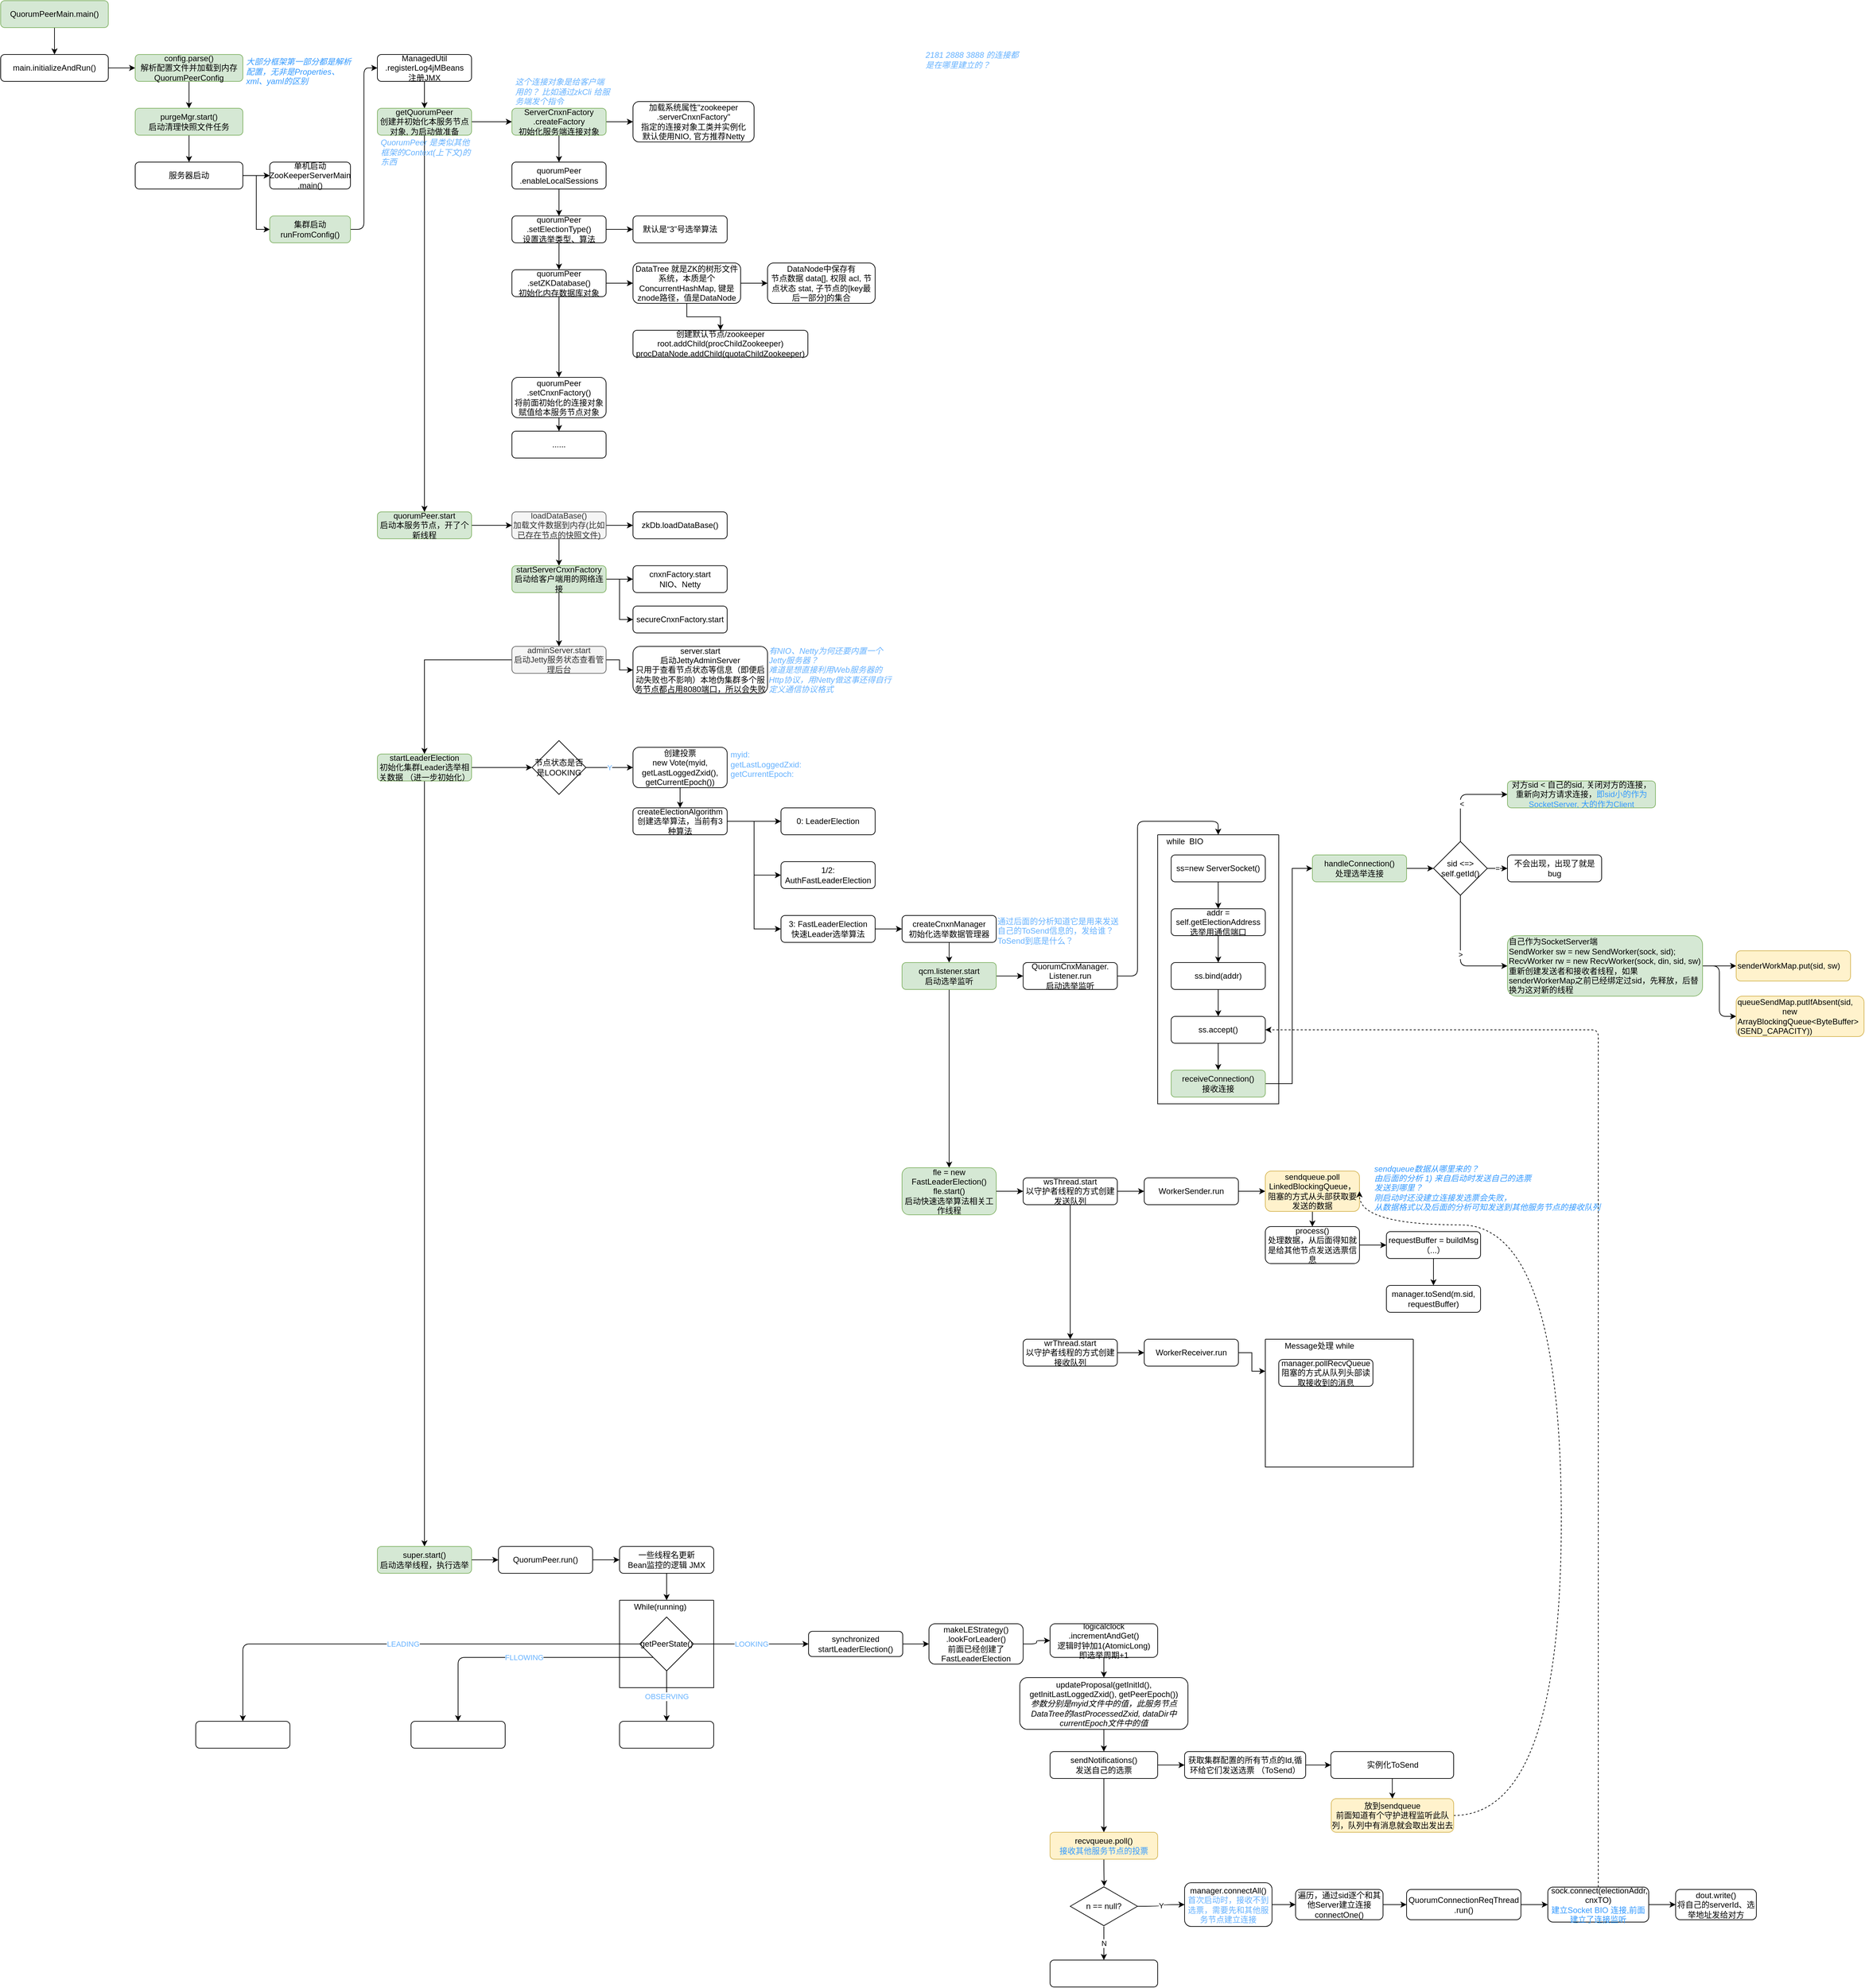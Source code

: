 <mxfile version="16.1.2" type="device"><diagram id="C5RBs43oDa-KdzZeNtuy" name="Page-1"><mxGraphModel dx="1596" dy="919" grid="1" gridSize="10" guides="1" tooltips="1" connect="1" arrows="1" fold="1" page="1" pageScale="1" pageWidth="827" pageHeight="1169" math="0" shadow="0"><root><mxCell id="WIyWlLk6GJQsqaUBKTNV-0"/><mxCell id="WIyWlLk6GJQsqaUBKTNV-1" parent="WIyWlLk6GJQsqaUBKTNV-0"/><mxCell id="BSU3bAykPnW8E_aXt9Vp-1" value="" style="edgeStyle=orthogonalEdgeStyle;rounded=0;orthogonalLoop=1;jettySize=auto;html=1;" parent="WIyWlLk6GJQsqaUBKTNV-1" source="WIyWlLk6GJQsqaUBKTNV-3" target="BSU3bAykPnW8E_aXt9Vp-0" edge="1"><mxGeometry relative="1" as="geometry"/></mxCell><mxCell id="WIyWlLk6GJQsqaUBKTNV-3" value="QuorumPeerMain.main()" style="rounded=1;whiteSpace=wrap;html=1;fontSize=12;glass=0;strokeWidth=1;shadow=0;labelBackgroundColor=none;fillColor=#d5e8d4;strokeColor=#82b366;" parent="WIyWlLk6GJQsqaUBKTNV-1" vertex="1"><mxGeometry x="40" y="40" width="160" height="40" as="geometry"/></mxCell><mxCell id="BSU3bAykPnW8E_aXt9Vp-3" value="" style="edgeStyle=orthogonalEdgeStyle;rounded=0;orthogonalLoop=1;jettySize=auto;html=1;" parent="WIyWlLk6GJQsqaUBKTNV-1" source="BSU3bAykPnW8E_aXt9Vp-0" target="BSU3bAykPnW8E_aXt9Vp-2" edge="1"><mxGeometry relative="1" as="geometry"/></mxCell><mxCell id="BSU3bAykPnW8E_aXt9Vp-0" value="main.initializeAndRun()" style="rounded=1;whiteSpace=wrap;html=1;fontSize=12;glass=0;strokeWidth=1;shadow=0;" parent="WIyWlLk6GJQsqaUBKTNV-1" vertex="1"><mxGeometry x="40" y="120" width="160" height="40" as="geometry"/></mxCell><mxCell id="BSU3bAykPnW8E_aXt9Vp-10" value="" style="edgeStyle=orthogonalEdgeStyle;rounded=0;orthogonalLoop=1;jettySize=auto;html=1;" parent="WIyWlLk6GJQsqaUBKTNV-1" source="BSU3bAykPnW8E_aXt9Vp-2" target="BSU3bAykPnW8E_aXt9Vp-9" edge="1"><mxGeometry relative="1" as="geometry"/></mxCell><mxCell id="BSU3bAykPnW8E_aXt9Vp-2" value="config.parse()&lt;br&gt;解析配置文件并加载到内存&lt;br&gt;QuorumPeerConfig" style="rounded=1;whiteSpace=wrap;html=1;fontSize=12;glass=0;strokeWidth=1;shadow=0;fillColor=#d5e8d4;strokeColor=#82b366;" parent="WIyWlLk6GJQsqaUBKTNV-1" vertex="1"><mxGeometry x="240" y="120" width="160" height="40" as="geometry"/></mxCell><mxCell id="BSU3bAykPnW8E_aXt9Vp-5" value="&lt;i&gt;&lt;br&gt;大部分框架第一部分都是解析配置，无非是Properties、xml、yaml的区别&lt;/i&gt;" style="text;html=1;strokeColor=none;fillColor=none;spacing=5;spacingTop=-20;whiteSpace=wrap;overflow=hidden;rounded=0;fontColor=#3399FF;" parent="WIyWlLk6GJQsqaUBKTNV-1" vertex="1"><mxGeometry x="400" y="120" width="171" height="50" as="geometry"/></mxCell><mxCell id="BSU3bAykPnW8E_aXt9Vp-12" value="" style="edgeStyle=orthogonalEdgeStyle;rounded=0;orthogonalLoop=1;jettySize=auto;html=1;" parent="WIyWlLk6GJQsqaUBKTNV-1" source="BSU3bAykPnW8E_aXt9Vp-9" target="BSU3bAykPnW8E_aXt9Vp-11" edge="1"><mxGeometry relative="1" as="geometry"/></mxCell><mxCell id="BSU3bAykPnW8E_aXt9Vp-9" value="purgeMgr.start()&lt;br&gt;启动清理快照文件任务" style="rounded=1;whiteSpace=wrap;html=1;fontSize=12;glass=0;strokeWidth=1;shadow=0;fillColor=#d5e8d4;strokeColor=#82b366;" parent="WIyWlLk6GJQsqaUBKTNV-1" vertex="1"><mxGeometry x="240" y="200" width="160" height="40" as="geometry"/></mxCell><mxCell id="BSU3bAykPnW8E_aXt9Vp-16" style="edgeStyle=orthogonalEdgeStyle;rounded=0;orthogonalLoop=1;jettySize=auto;html=1;exitX=1;exitY=0.5;exitDx=0;exitDy=0;entryX=0;entryY=0.5;entryDx=0;entryDy=0;" parent="WIyWlLk6GJQsqaUBKTNV-1" source="BSU3bAykPnW8E_aXt9Vp-11" target="BSU3bAykPnW8E_aXt9Vp-15" edge="1"><mxGeometry relative="1" as="geometry"/></mxCell><mxCell id="BSU3bAykPnW8E_aXt9Vp-17" style="edgeStyle=orthogonalEdgeStyle;rounded=0;orthogonalLoop=1;jettySize=auto;html=1;exitX=1;exitY=0.5;exitDx=0;exitDy=0;entryX=0;entryY=0.5;entryDx=0;entryDy=0;" parent="WIyWlLk6GJQsqaUBKTNV-1" source="BSU3bAykPnW8E_aXt9Vp-11" target="BSU3bAykPnW8E_aXt9Vp-13" edge="1"><mxGeometry relative="1" as="geometry"/></mxCell><mxCell id="BSU3bAykPnW8E_aXt9Vp-11" value="服务器启动" style="rounded=1;whiteSpace=wrap;html=1;fontSize=12;glass=0;strokeWidth=1;shadow=0;" parent="WIyWlLk6GJQsqaUBKTNV-1" vertex="1"><mxGeometry x="240" y="280" width="160" height="40" as="geometry"/></mxCell><mxCell id="HYgQoTaPNkq8qurIbNHJ-48" style="edgeStyle=orthogonalEdgeStyle;curved=0;rounded=1;sketch=0;orthogonalLoop=1;jettySize=auto;html=1;exitX=1;exitY=0.5;exitDx=0;exitDy=0;entryX=0;entryY=0.5;entryDx=0;entryDy=0;fontColor=#3399FF;" edge="1" parent="WIyWlLk6GJQsqaUBKTNV-1" source="BSU3bAykPnW8E_aXt9Vp-13" target="BSU3bAykPnW8E_aXt9Vp-18"><mxGeometry relative="1" as="geometry"/></mxCell><mxCell id="BSU3bAykPnW8E_aXt9Vp-13" value="集群启动&lt;br&gt;runFromConfig()" style="rounded=1;whiteSpace=wrap;html=1;fontSize=12;glass=0;strokeWidth=1;shadow=0;labelBackgroundColor=none;labelBorderColor=none;fillColor=#d5e8d4;strokeColor=#82b366;" parent="WIyWlLk6GJQsqaUBKTNV-1" vertex="1"><mxGeometry x="440" y="360" width="120" height="40" as="geometry"/></mxCell><mxCell id="BSU3bAykPnW8E_aXt9Vp-15" value="单机启动&lt;br&gt;ZooKeeperServerMain&lt;br&gt;.main()" style="rounded=1;whiteSpace=wrap;html=1;fontSize=12;glass=0;strokeWidth=1;shadow=0;" parent="WIyWlLk6GJQsqaUBKTNV-1" vertex="1"><mxGeometry x="440" y="280" width="120" height="40" as="geometry"/></mxCell><mxCell id="BSU3bAykPnW8E_aXt9Vp-28" value="" style="edgeStyle=orthogonalEdgeStyle;rounded=0;orthogonalLoop=1;jettySize=auto;html=1;" parent="WIyWlLk6GJQsqaUBKTNV-1" source="BSU3bAykPnW8E_aXt9Vp-18" target="BSU3bAykPnW8E_aXt9Vp-27" edge="1"><mxGeometry relative="1" as="geometry"/></mxCell><mxCell id="BSU3bAykPnW8E_aXt9Vp-18" value="&lt;div&gt;ManagedUtil&lt;/div&gt;&lt;div&gt;.registerLog4jMBeans&lt;br&gt;注册JMX&lt;/div&gt;" style="rounded=1;whiteSpace=wrap;html=1;fontSize=12;glass=0;strokeWidth=1;shadow=0;" parent="WIyWlLk6GJQsqaUBKTNV-1" vertex="1"><mxGeometry x="600" y="120" width="140" height="40" as="geometry"/></mxCell><mxCell id="BSU3bAykPnW8E_aXt9Vp-23" value="" style="edgeStyle=orthogonalEdgeStyle;rounded=0;orthogonalLoop=1;jettySize=auto;html=1;" parent="WIyWlLk6GJQsqaUBKTNV-1" source="BSU3bAykPnW8E_aXt9Vp-20" target="BSU3bAykPnW8E_aXt9Vp-22" edge="1"><mxGeometry relative="1" as="geometry"/></mxCell><mxCell id="BSU3bAykPnW8E_aXt9Vp-37" value="" style="edgeStyle=orthogonalEdgeStyle;rounded=0;orthogonalLoop=1;jettySize=auto;html=1;" parent="WIyWlLk6GJQsqaUBKTNV-1" source="BSU3bAykPnW8E_aXt9Vp-20" target="BSU3bAykPnW8E_aXt9Vp-36" edge="1"><mxGeometry relative="1" as="geometry"/></mxCell><mxCell id="BSU3bAykPnW8E_aXt9Vp-20" value="ServerCnxnFactory&lt;br&gt;.createFactory&lt;br&gt;初始化服务端连接对象&lt;br&gt;" style="rounded=1;whiteSpace=wrap;html=1;fontSize=12;glass=0;strokeWidth=1;shadow=0;fillColor=#d5e8d4;strokeColor=#82b366;" parent="WIyWlLk6GJQsqaUBKTNV-1" vertex="1"><mxGeometry x="800" y="200" width="140" height="40" as="geometry"/></mxCell><mxCell id="BSU3bAykPnW8E_aXt9Vp-22" value="加载系统属性&quot;zookeeper&lt;br&gt;.serverCnxnFactory&quot;&lt;br&gt;指定的连接对象工类并实例化&lt;br&gt;默认使用NIO, 官方推荐Netty" style="rounded=1;whiteSpace=wrap;html=1;fontSize=12;glass=0;strokeWidth=1;shadow=0;" parent="WIyWlLk6GJQsqaUBKTNV-1" vertex="1"><mxGeometry x="980" y="190" width="180" height="60" as="geometry"/></mxCell><mxCell id="BSU3bAykPnW8E_aXt9Vp-30" value="" style="edgeStyle=orthogonalEdgeStyle;rounded=0;orthogonalLoop=1;jettySize=auto;html=1;" parent="WIyWlLk6GJQsqaUBKTNV-1" source="BSU3bAykPnW8E_aXt9Vp-27" target="BSU3bAykPnW8E_aXt9Vp-29" edge="1"><mxGeometry relative="1" as="geometry"/></mxCell><mxCell id="BSU3bAykPnW8E_aXt9Vp-31" style="edgeStyle=orthogonalEdgeStyle;rounded=0;orthogonalLoop=1;jettySize=auto;html=1;exitX=1;exitY=0.5;exitDx=0;exitDy=0;entryX=0;entryY=0.5;entryDx=0;entryDy=0;" parent="WIyWlLk6GJQsqaUBKTNV-1" source="BSU3bAykPnW8E_aXt9Vp-27" target="BSU3bAykPnW8E_aXt9Vp-20" edge="1"><mxGeometry relative="1" as="geometry"/></mxCell><mxCell id="BSU3bAykPnW8E_aXt9Vp-27" value="&lt;div&gt;getQuorumPeer&lt;br&gt;创建并初始化本服务节点对象, 为启动做准备&lt;/div&gt;" style="rounded=1;whiteSpace=wrap;html=1;fontSize=12;glass=0;strokeWidth=1;shadow=0;fillColor=#d5e8d4;strokeColor=#82b366;" parent="WIyWlLk6GJQsqaUBKTNV-1" vertex="1"><mxGeometry x="600" y="200" width="140" height="40" as="geometry"/></mxCell><mxCell id="BSU3bAykPnW8E_aXt9Vp-56" value="" style="edgeStyle=orthogonalEdgeStyle;rounded=0;orthogonalLoop=1;jettySize=auto;html=1;" parent="WIyWlLk6GJQsqaUBKTNV-1" source="BSU3bAykPnW8E_aXt9Vp-29" target="BSU3bAykPnW8E_aXt9Vp-55" edge="1"><mxGeometry relative="1" as="geometry"/></mxCell><mxCell id="BSU3bAykPnW8E_aXt9Vp-29" value="&lt;div&gt;quorumPeer.start&lt;br&gt;启动本服务节点，开了个新线程&lt;/div&gt;" style="rounded=1;whiteSpace=wrap;html=1;fontSize=12;glass=0;strokeWidth=1;shadow=0;fillColor=#d5e8d4;strokeColor=#82b366;" parent="WIyWlLk6GJQsqaUBKTNV-1" vertex="1"><mxGeometry x="600" y="800" width="140" height="40" as="geometry"/></mxCell><mxCell id="BSU3bAykPnW8E_aXt9Vp-39" value="" style="edgeStyle=orthogonalEdgeStyle;rounded=0;orthogonalLoop=1;jettySize=auto;html=1;" parent="WIyWlLk6GJQsqaUBKTNV-1" source="BSU3bAykPnW8E_aXt9Vp-36" target="BSU3bAykPnW8E_aXt9Vp-38" edge="1"><mxGeometry relative="1" as="geometry"/></mxCell><mxCell id="BSU3bAykPnW8E_aXt9Vp-36" value="quorumPeer&lt;br&gt;.enableLocalSessions" style="rounded=1;whiteSpace=wrap;html=1;fontSize=12;glass=0;strokeWidth=1;shadow=0;" parent="WIyWlLk6GJQsqaUBKTNV-1" vertex="1"><mxGeometry x="800" y="280" width="140" height="40" as="geometry"/></mxCell><mxCell id="BSU3bAykPnW8E_aXt9Vp-41" value="" style="edgeStyle=orthogonalEdgeStyle;rounded=0;orthogonalLoop=1;jettySize=auto;html=1;" parent="WIyWlLk6GJQsqaUBKTNV-1" source="BSU3bAykPnW8E_aXt9Vp-38" target="BSU3bAykPnW8E_aXt9Vp-40" edge="1"><mxGeometry relative="1" as="geometry"/></mxCell><mxCell id="BSU3bAykPnW8E_aXt9Vp-48" value="" style="edgeStyle=orthogonalEdgeStyle;rounded=0;orthogonalLoop=1;jettySize=auto;html=1;" parent="WIyWlLk6GJQsqaUBKTNV-1" source="BSU3bAykPnW8E_aXt9Vp-38" target="BSU3bAykPnW8E_aXt9Vp-47" edge="1"><mxGeometry relative="1" as="geometry"/></mxCell><mxCell id="BSU3bAykPnW8E_aXt9Vp-38" value="quorumPeer&lt;br&gt;.setElectionType()&lt;br&gt;设置选举类型、算法" style="rounded=1;whiteSpace=wrap;html=1;fontSize=12;glass=0;strokeWidth=1;shadow=0;" parent="WIyWlLk6GJQsqaUBKTNV-1" vertex="1"><mxGeometry x="800" y="360" width="140" height="40" as="geometry"/></mxCell><mxCell id="BSU3bAykPnW8E_aXt9Vp-43" value="" style="edgeStyle=orthogonalEdgeStyle;rounded=0;orthogonalLoop=1;jettySize=auto;html=1;" parent="WIyWlLk6GJQsqaUBKTNV-1" source="BSU3bAykPnW8E_aXt9Vp-40" target="BSU3bAykPnW8E_aXt9Vp-42" edge="1"><mxGeometry relative="1" as="geometry"/></mxCell><mxCell id="BSU3bAykPnW8E_aXt9Vp-50" value="" style="edgeStyle=orthogonalEdgeStyle;rounded=0;orthogonalLoop=1;jettySize=auto;html=1;" parent="WIyWlLk6GJQsqaUBKTNV-1" source="BSU3bAykPnW8E_aXt9Vp-40" target="BSU3bAykPnW8E_aXt9Vp-49" edge="1"><mxGeometry relative="1" as="geometry"/></mxCell><mxCell id="BSU3bAykPnW8E_aXt9Vp-40" value="quorumPeer&lt;br&gt;.setZKDatabase()&lt;br&gt;初始化内存数据库对象" style="rounded=1;whiteSpace=wrap;html=1;fontSize=12;glass=0;strokeWidth=1;shadow=0;" parent="WIyWlLk6GJQsqaUBKTNV-1" vertex="1"><mxGeometry x="800" y="440" width="140" height="40" as="geometry"/></mxCell><mxCell id="BSU3bAykPnW8E_aXt9Vp-45" value="" style="edgeStyle=orthogonalEdgeStyle;rounded=0;orthogonalLoop=1;jettySize=auto;html=1;" parent="WIyWlLk6GJQsqaUBKTNV-1" source="BSU3bAykPnW8E_aXt9Vp-42" target="BSU3bAykPnW8E_aXt9Vp-44" edge="1"><mxGeometry relative="1" as="geometry"/></mxCell><mxCell id="BSU3bAykPnW8E_aXt9Vp-42" value="quorumPeer&lt;br&gt;.setCnxnFactory()&lt;br&gt;将前面初始化的连接对象赋值给本服务节点对象" style="rounded=1;whiteSpace=wrap;html=1;fontSize=12;glass=0;strokeWidth=1;shadow=0;" parent="WIyWlLk6GJQsqaUBKTNV-1" vertex="1"><mxGeometry x="800" y="600" width="140" height="60" as="geometry"/></mxCell><mxCell id="BSU3bAykPnW8E_aXt9Vp-44" value="......" style="rounded=1;whiteSpace=wrap;html=1;fontSize=12;glass=0;strokeWidth=1;shadow=0;" parent="WIyWlLk6GJQsqaUBKTNV-1" vertex="1"><mxGeometry x="800" y="680" width="140" height="40" as="geometry"/></mxCell><mxCell id="BSU3bAykPnW8E_aXt9Vp-46" value="&lt;font color=&quot;#66b2ff&quot;&gt;&lt;br&gt;QuorumPeer 是类似其他框架的Context(上下文)的东西&lt;/font&gt;" style="text;html=1;strokeColor=none;fillColor=none;spacing=5;spacingTop=-20;whiteSpace=wrap;overflow=hidden;rounded=0;fontStyle=2;" parent="WIyWlLk6GJQsqaUBKTNV-1" vertex="1"><mxGeometry x="600" y="240" width="150" height="50" as="geometry"/></mxCell><mxCell id="BSU3bAykPnW8E_aXt9Vp-47" value="默认是“3”号选举算法" style="rounded=1;whiteSpace=wrap;html=1;fontSize=12;glass=0;strokeWidth=1;shadow=0;" parent="WIyWlLk6GJQsqaUBKTNV-1" vertex="1"><mxGeometry x="980" y="360" width="140" height="40" as="geometry"/></mxCell><mxCell id="BSU3bAykPnW8E_aXt9Vp-52" value="" style="edgeStyle=orthogonalEdgeStyle;rounded=0;orthogonalLoop=1;jettySize=auto;html=1;" parent="WIyWlLk6GJQsqaUBKTNV-1" source="BSU3bAykPnW8E_aXt9Vp-49" target="BSU3bAykPnW8E_aXt9Vp-51" edge="1"><mxGeometry relative="1" as="geometry"/></mxCell><mxCell id="BSU3bAykPnW8E_aXt9Vp-54" value="" style="edgeStyle=orthogonalEdgeStyle;rounded=0;orthogonalLoop=1;jettySize=auto;html=1;" parent="WIyWlLk6GJQsqaUBKTNV-1" source="BSU3bAykPnW8E_aXt9Vp-49" target="BSU3bAykPnW8E_aXt9Vp-53" edge="1"><mxGeometry relative="1" as="geometry"/></mxCell><mxCell id="BSU3bAykPnW8E_aXt9Vp-49" value="DataTree 就是ZK的树形文件系统，本质是个ConcurrentHashMap, 键是znode路径，值是DataNode" style="rounded=1;whiteSpace=wrap;html=1;fontSize=12;glass=0;strokeWidth=1;shadow=0;" parent="WIyWlLk6GJQsqaUBKTNV-1" vertex="1"><mxGeometry x="980" y="430" width="160" height="60" as="geometry"/></mxCell><mxCell id="BSU3bAykPnW8E_aXt9Vp-51" value="DataNode中保存有&lt;br&gt;节点数据 data[], 权限 acl, 节点状态 stat, 子节点的[key最后一部分]的集合" style="rounded=1;whiteSpace=wrap;html=1;fontSize=12;glass=0;strokeWidth=1;shadow=0;" parent="WIyWlLk6GJQsqaUBKTNV-1" vertex="1"><mxGeometry x="1180" y="430" width="160" height="60" as="geometry"/></mxCell><mxCell id="BSU3bAykPnW8E_aXt9Vp-53" value="创建默认节点/zookeeper&lt;br&gt;root.addChild(procChildZookeeper)&lt;br&gt;procDataNode.addChild(quotaChildZookeeper)" style="rounded=1;whiteSpace=wrap;html=1;fontSize=12;glass=0;strokeWidth=1;shadow=0;" parent="WIyWlLk6GJQsqaUBKTNV-1" vertex="1"><mxGeometry x="980" y="530" width="260" height="40" as="geometry"/></mxCell><mxCell id="YIWyQ19DhlUWftdmf9vn-1" value="" style="edgeStyle=orthogonalEdgeStyle;rounded=0;orthogonalLoop=1;jettySize=auto;html=1;" parent="WIyWlLk6GJQsqaUBKTNV-1" source="BSU3bAykPnW8E_aXt9Vp-55" target="YIWyQ19DhlUWftdmf9vn-0" edge="1"><mxGeometry relative="1" as="geometry"/></mxCell><mxCell id="YIWyQ19DhlUWftdmf9vn-3" value="" style="edgeStyle=orthogonalEdgeStyle;rounded=0;orthogonalLoop=1;jettySize=auto;html=1;" parent="WIyWlLk6GJQsqaUBKTNV-1" source="BSU3bAykPnW8E_aXt9Vp-55" target="YIWyQ19DhlUWftdmf9vn-2" edge="1"><mxGeometry relative="1" as="geometry"/></mxCell><mxCell id="BSU3bAykPnW8E_aXt9Vp-55" value="loadDataBase()&lt;br&gt;加载文件数据到内存(比如已存在节点的快照文件)" style="rounded=1;whiteSpace=wrap;html=1;fontSize=12;glass=0;strokeWidth=1;shadow=0;fillColor=#f5f5f5;fontColor=#333333;strokeColor=#666666;" parent="WIyWlLk6GJQsqaUBKTNV-1" vertex="1"><mxGeometry x="800" y="800" width="140" height="40" as="geometry"/></mxCell><mxCell id="YIWyQ19DhlUWftdmf9vn-0" value="zkDb.loadDataBase()" style="rounded=1;whiteSpace=wrap;html=1;fontSize=12;glass=0;strokeWidth=1;shadow=0;" parent="WIyWlLk6GJQsqaUBKTNV-1" vertex="1"><mxGeometry x="980" y="800" width="140" height="40" as="geometry"/></mxCell><mxCell id="YIWyQ19DhlUWftdmf9vn-5" value="" style="edgeStyle=orthogonalEdgeStyle;rounded=0;orthogonalLoop=1;jettySize=auto;html=1;" parent="WIyWlLk6GJQsqaUBKTNV-1" source="YIWyQ19DhlUWftdmf9vn-2" target="YIWyQ19DhlUWftdmf9vn-4" edge="1"><mxGeometry relative="1" as="geometry"/></mxCell><mxCell id="YIWyQ19DhlUWftdmf9vn-8" style="edgeStyle=orthogonalEdgeStyle;rounded=0;orthogonalLoop=1;jettySize=auto;html=1;exitX=1;exitY=0.5;exitDx=0;exitDy=0;entryX=0;entryY=0.5;entryDx=0;entryDy=0;" parent="WIyWlLk6GJQsqaUBKTNV-1" source="YIWyQ19DhlUWftdmf9vn-2" target="YIWyQ19DhlUWftdmf9vn-6" edge="1"><mxGeometry relative="1" as="geometry"/></mxCell><mxCell id="YIWyQ19DhlUWftdmf9vn-10" value="" style="edgeStyle=orthogonalEdgeStyle;rounded=0;orthogonalLoop=1;jettySize=auto;html=1;" parent="WIyWlLk6GJQsqaUBKTNV-1" source="YIWyQ19DhlUWftdmf9vn-2" target="YIWyQ19DhlUWftdmf9vn-9" edge="1"><mxGeometry relative="1" as="geometry"/></mxCell><mxCell id="YIWyQ19DhlUWftdmf9vn-2" value="startServerCnxnFactory&lt;br&gt;启动给客户端用的网络连接" style="rounded=1;whiteSpace=wrap;html=1;fontSize=12;glass=0;strokeWidth=1;shadow=0;fillColor=#d5e8d4;strokeColor=#82b366;" parent="WIyWlLk6GJQsqaUBKTNV-1" vertex="1"><mxGeometry x="800" y="880" width="140" height="40" as="geometry"/></mxCell><mxCell id="YIWyQ19DhlUWftdmf9vn-4" value="cnxnFactory.start&lt;br&gt;NIO、Netty" style="rounded=1;whiteSpace=wrap;html=1;fontSize=12;glass=0;strokeWidth=1;shadow=0;" parent="WIyWlLk6GJQsqaUBKTNV-1" vertex="1"><mxGeometry x="980" y="880" width="140" height="40" as="geometry"/></mxCell><mxCell id="YIWyQ19DhlUWftdmf9vn-6" value="secureCnxnFactory.start" style="rounded=1;whiteSpace=wrap;html=1;fontSize=12;glass=0;strokeWidth=1;shadow=0;" parent="WIyWlLk6GJQsqaUBKTNV-1" vertex="1"><mxGeometry x="980" y="940" width="140" height="40" as="geometry"/></mxCell><mxCell id="YIWyQ19DhlUWftdmf9vn-12" value="" style="edgeStyle=orthogonalEdgeStyle;rounded=0;orthogonalLoop=1;jettySize=auto;html=1;" parent="WIyWlLk6GJQsqaUBKTNV-1" source="YIWyQ19DhlUWftdmf9vn-9" target="YIWyQ19DhlUWftdmf9vn-11" edge="1"><mxGeometry relative="1" as="geometry"/></mxCell><mxCell id="YIWyQ19DhlUWftdmf9vn-15" value="" style="edgeStyle=orthogonalEdgeStyle;rounded=0;orthogonalLoop=1;jettySize=auto;html=1;" parent="WIyWlLk6GJQsqaUBKTNV-1" source="YIWyQ19DhlUWftdmf9vn-9" target="YIWyQ19DhlUWftdmf9vn-14" edge="1"><mxGeometry relative="1" as="geometry"/></mxCell><mxCell id="YIWyQ19DhlUWftdmf9vn-9" value="adminServer.start&lt;br&gt;启动Jetty服务状态查看管理后台" style="rounded=1;whiteSpace=wrap;html=1;fontSize=12;glass=0;strokeWidth=1;shadow=0;fillColor=#f5f5f5;fontColor=#333333;strokeColor=#666666;" parent="WIyWlLk6GJQsqaUBKTNV-1" vertex="1"><mxGeometry x="800" y="1000" width="140" height="40" as="geometry"/></mxCell><mxCell id="YIWyQ19DhlUWftdmf9vn-11" value="server.start&lt;br&gt;启动JettyAdminServer&lt;br&gt;只用于查看节点状态等信息（即便启动失败也不影响）本地伪集群多个服务节点都占用8080端口，所以会失败" style="rounded=1;whiteSpace=wrap;html=1;fontSize=12;glass=0;strokeWidth=1;shadow=0;" parent="WIyWlLk6GJQsqaUBKTNV-1" vertex="1"><mxGeometry x="980" y="1000" width="200" height="70" as="geometry"/></mxCell><mxCell id="YIWyQ19DhlUWftdmf9vn-13" value="&lt;i&gt;有NIO、Netty为何还要内置一个Jetty服务器？&lt;br&gt;难道是想直接利用Web服务器的Http协议，用Netty做这事还得自行定义通信协议格式&lt;br&gt;&lt;/i&gt;" style="text;html=1;strokeColor=none;fillColor=none;align=left;verticalAlign=middle;whiteSpace=wrap;rounded=0;fontColor=#66B2FF;" parent="WIyWlLk6GJQsqaUBKTNV-1" vertex="1"><mxGeometry x="1180" y="1000" width="190" height="70" as="geometry"/></mxCell><mxCell id="YIWyQ19DhlUWftdmf9vn-17" value="" style="edgeStyle=orthogonalEdgeStyle;rounded=0;orthogonalLoop=1;jettySize=auto;html=1;" parent="WIyWlLk6GJQsqaUBKTNV-1" source="YIWyQ19DhlUWftdmf9vn-14" target="YIWyQ19DhlUWftdmf9vn-18" edge="1"><mxGeometry relative="1" as="geometry"><mxPoint x="980" y="1340" as="targetPoint"/></mxGeometry></mxCell><mxCell id="HYgQoTaPNkq8qurIbNHJ-55" style="edgeStyle=orthogonalEdgeStyle;curved=0;rounded=1;sketch=0;orthogonalLoop=1;jettySize=auto;html=1;exitX=0.5;exitY=1;exitDx=0;exitDy=0;entryX=0.5;entryY=0;entryDx=0;entryDy=0;fontColor=#66B2FF;" edge="1" parent="WIyWlLk6GJQsqaUBKTNV-1" source="YIWyQ19DhlUWftdmf9vn-14" target="4jaQo0_5DHG05ctAzZ6u-69"><mxGeometry relative="1" as="geometry"/></mxCell><mxCell id="YIWyQ19DhlUWftdmf9vn-14" value="startLeaderElection&lt;br&gt;初始化集群Leader选举相关数据 （进一步初始化）" style="rounded=1;whiteSpace=wrap;html=1;fontSize=12;glass=0;strokeWidth=1;shadow=0;fillColor=#d5e8d4;strokeColor=#82b366;" parent="WIyWlLk6GJQsqaUBKTNV-1" vertex="1"><mxGeometry x="600" y="1160" width="140" height="40" as="geometry"/></mxCell><mxCell id="HYgQoTaPNkq8qurIbNHJ-50" value="Y" style="edgeStyle=orthogonalEdgeStyle;curved=0;rounded=1;sketch=0;orthogonalLoop=1;jettySize=auto;html=1;exitX=1;exitY=0.5;exitDx=0;exitDy=0;fontColor=#66B2FF;" edge="1" parent="WIyWlLk6GJQsqaUBKTNV-1" source="YIWyQ19DhlUWftdmf9vn-18" target="YIWyQ19DhlUWftdmf9vn-21"><mxGeometry relative="1" as="geometry"/></mxCell><mxCell id="YIWyQ19DhlUWftdmf9vn-18" value="&lt;span style=&quot;color: rgb(0 , 0 , 0)&quot;&gt;节点状态是否是LOOKING&lt;/span&gt;" style="rhombus;whiteSpace=wrap;html=1;" parent="WIyWlLk6GJQsqaUBKTNV-1" vertex="1"><mxGeometry x="830" y="1140" width="80" height="80" as="geometry"/></mxCell><mxCell id="4jaQo0_5DHG05ctAzZ6u-1" value="" style="edgeStyle=orthogonalEdgeStyle;rounded=0;orthogonalLoop=1;jettySize=auto;html=1;" parent="WIyWlLk6GJQsqaUBKTNV-1" source="YIWyQ19DhlUWftdmf9vn-21" target="4jaQo0_5DHG05ctAzZ6u-0" edge="1"><mxGeometry relative="1" as="geometry"/></mxCell><mxCell id="YIWyQ19DhlUWftdmf9vn-21" value="创建投票&lt;br&gt;new Vote(myid, getLastLoggedZxid(), getCurrentEpoch())" style="rounded=1;whiteSpace=wrap;html=1;fontSize=12;glass=0;strokeWidth=1;shadow=0;" parent="WIyWlLk6GJQsqaUBKTNV-1" vertex="1"><mxGeometry x="980" y="1150" width="140" height="60" as="geometry"/></mxCell><mxCell id="YIWyQ19DhlUWftdmf9vn-23" value="&lt;br&gt;myid:&lt;br&gt;getLastLoggedZxid:&lt;br&gt;getCurrentEpoch:" style="text;html=1;strokeColor=none;fillColor=none;spacing=5;spacingTop=-20;whiteSpace=wrap;overflow=hidden;rounded=0;fontColor=#66B2FF;" parent="WIyWlLk6GJQsqaUBKTNV-1" vertex="1"><mxGeometry x="1120" y="1150" width="170" height="60" as="geometry"/></mxCell><mxCell id="4jaQo0_5DHG05ctAzZ6u-3" value="" style="edgeStyle=orthogonalEdgeStyle;rounded=0;orthogonalLoop=1;jettySize=auto;html=1;" parent="WIyWlLk6GJQsqaUBKTNV-1" source="4jaQo0_5DHG05ctAzZ6u-0" target="4jaQo0_5DHG05ctAzZ6u-2" edge="1"><mxGeometry relative="1" as="geometry"/></mxCell><mxCell id="4jaQo0_5DHG05ctAzZ6u-9" style="edgeStyle=orthogonalEdgeStyle;rounded=0;orthogonalLoop=1;jettySize=auto;html=1;exitX=1;exitY=0.5;exitDx=0;exitDy=0;entryX=0;entryY=0.5;entryDx=0;entryDy=0;" parent="WIyWlLk6GJQsqaUBKTNV-1" source="4jaQo0_5DHG05ctAzZ6u-0" target="4jaQo0_5DHG05ctAzZ6u-4" edge="1"><mxGeometry relative="1" as="geometry"/></mxCell><mxCell id="4jaQo0_5DHG05ctAzZ6u-10" style="edgeStyle=orthogonalEdgeStyle;rounded=0;orthogonalLoop=1;jettySize=auto;html=1;exitX=1;exitY=0.5;exitDx=0;exitDy=0;entryX=0;entryY=0.5;entryDx=0;entryDy=0;" parent="WIyWlLk6GJQsqaUBKTNV-1" source="4jaQo0_5DHG05ctAzZ6u-0" target="4jaQo0_5DHG05ctAzZ6u-6" edge="1"><mxGeometry relative="1" as="geometry"/></mxCell><mxCell id="4jaQo0_5DHG05ctAzZ6u-0" value="createElectionAlgorithm&lt;br&gt;创建选举算法，当前有3种算法" style="rounded=1;whiteSpace=wrap;html=1;fontSize=12;glass=0;strokeWidth=1;shadow=0;" parent="WIyWlLk6GJQsqaUBKTNV-1" vertex="1"><mxGeometry x="980" y="1240" width="140" height="40" as="geometry"/></mxCell><mxCell id="4jaQo0_5DHG05ctAzZ6u-2" value="0: LeaderElection" style="rounded=1;whiteSpace=wrap;html=1;fontSize=12;glass=0;strokeWidth=1;shadow=0;" parent="WIyWlLk6GJQsqaUBKTNV-1" vertex="1"><mxGeometry x="1200" y="1240" width="140" height="40" as="geometry"/></mxCell><mxCell id="4jaQo0_5DHG05ctAzZ6u-4" value="1/2: AuthFastLeaderElection" style="rounded=1;whiteSpace=wrap;html=1;fontSize=12;glass=0;strokeWidth=1;shadow=0;" parent="WIyWlLk6GJQsqaUBKTNV-1" vertex="1"><mxGeometry x="1200" y="1320" width="140" height="40" as="geometry"/></mxCell><mxCell id="4jaQo0_5DHG05ctAzZ6u-12" value="" style="edgeStyle=orthogonalEdgeStyle;rounded=0;orthogonalLoop=1;jettySize=auto;html=1;" parent="WIyWlLk6GJQsqaUBKTNV-1" source="4jaQo0_5DHG05ctAzZ6u-6" target="4jaQo0_5DHG05ctAzZ6u-11" edge="1"><mxGeometry relative="1" as="geometry"/></mxCell><mxCell id="4jaQo0_5DHG05ctAzZ6u-6" value="3: FastLeaderElection&lt;br&gt;快速Leader选举算法" style="rounded=1;whiteSpace=wrap;html=1;fontSize=12;glass=0;strokeWidth=1;shadow=0;" parent="WIyWlLk6GJQsqaUBKTNV-1" vertex="1"><mxGeometry x="1200" y="1400" width="140" height="40" as="geometry"/></mxCell><mxCell id="4jaQo0_5DHG05ctAzZ6u-14" value="" style="edgeStyle=orthogonalEdgeStyle;rounded=0;orthogonalLoop=1;jettySize=auto;html=1;entryX=0.5;entryY=0;entryDx=0;entryDy=0;" parent="WIyWlLk6GJQsqaUBKTNV-1" source="4jaQo0_5DHG05ctAzZ6u-11" target="4jaQo0_5DHG05ctAzZ6u-15" edge="1"><mxGeometry relative="1" as="geometry"><mxPoint x="1450" y="1760" as="targetPoint"/></mxGeometry></mxCell><mxCell id="4jaQo0_5DHG05ctAzZ6u-11" value="createCnxnManager&lt;br&gt;初始化选举数据管理器" style="rounded=1;whiteSpace=wrap;html=1;fontSize=12;glass=0;strokeWidth=1;shadow=0;" parent="WIyWlLk6GJQsqaUBKTNV-1" vertex="1"><mxGeometry x="1380" y="1400" width="140" height="40" as="geometry"/></mxCell><mxCell id="4jaQo0_5DHG05ctAzZ6u-18" value="" style="edgeStyle=orthogonalEdgeStyle;rounded=0;orthogonalLoop=1;jettySize=auto;html=1;" parent="WIyWlLk6GJQsqaUBKTNV-1" source="4jaQo0_5DHG05ctAzZ6u-15" target="4jaQo0_5DHG05ctAzZ6u-17" edge="1"><mxGeometry relative="1" as="geometry"/></mxCell><mxCell id="4jaQo0_5DHG05ctAzZ6u-28" value="" style="edgeStyle=orthogonalEdgeStyle;rounded=0;orthogonalLoop=1;jettySize=auto;html=1;" parent="WIyWlLk6GJQsqaUBKTNV-1" source="4jaQo0_5DHG05ctAzZ6u-15" target="4jaQo0_5DHG05ctAzZ6u-27" edge="1"><mxGeometry relative="1" as="geometry"/></mxCell><mxCell id="4jaQo0_5DHG05ctAzZ6u-15" value="qcm.listener.start&lt;br&gt;启动选举监听" style="rounded=1;whiteSpace=wrap;html=1;fontSize=12;glass=0;strokeWidth=1;shadow=0;fillColor=#d5e8d4;strokeColor=#82b366;" parent="WIyWlLk6GJQsqaUBKTNV-1" vertex="1"><mxGeometry x="1380" y="1470" width="140" height="40" as="geometry"/></mxCell><mxCell id="4jaQo0_5DHG05ctAzZ6u-17" value="fle = new FastLeaderElection()&lt;br&gt;fle.start()&lt;br&gt;启动快速选举算法相关工作线程" style="rounded=1;whiteSpace=wrap;html=1;fontSize=12;glass=0;strokeWidth=1;shadow=0;fillColor=#d5e8d4;strokeColor=#82b366;" parent="WIyWlLk6GJQsqaUBKTNV-1" vertex="1"><mxGeometry x="1380" y="1775" width="140" height="70" as="geometry"/></mxCell><mxCell id="4jaQo0_5DHG05ctAzZ6u-22" value="" style="edgeStyle=orthogonalEdgeStyle;rounded=0;orthogonalLoop=1;jettySize=auto;html=1;exitX=1;exitY=0.5;exitDx=0;exitDy=0;" parent="WIyWlLk6GJQsqaUBKTNV-1" source="4jaQo0_5DHG05ctAzZ6u-17" target="4jaQo0_5DHG05ctAzZ6u-21" edge="1"><mxGeometry relative="1" as="geometry"><mxPoint x="1520" y="1740.067" as="sourcePoint"/></mxGeometry></mxCell><mxCell id="4jaQo0_5DHG05ctAzZ6u-24" value="" style="edgeStyle=orthogonalEdgeStyle;rounded=0;orthogonalLoop=1;jettySize=auto;html=1;" parent="WIyWlLk6GJQsqaUBKTNV-1" source="4jaQo0_5DHG05ctAzZ6u-21" target="4jaQo0_5DHG05ctAzZ6u-23" edge="1"><mxGeometry relative="1" as="geometry"/></mxCell><mxCell id="4jaQo0_5DHG05ctAzZ6u-26" value="" style="edgeStyle=orthogonalEdgeStyle;rounded=0;orthogonalLoop=1;jettySize=auto;html=1;" parent="WIyWlLk6GJQsqaUBKTNV-1" source="4jaQo0_5DHG05ctAzZ6u-21" target="4jaQo0_5DHG05ctAzZ6u-25" edge="1"><mxGeometry relative="1" as="geometry"/></mxCell><mxCell id="4jaQo0_5DHG05ctAzZ6u-21" value="wsThread.start&lt;br&gt;以守护者线程的方式创建&lt;br&gt;发送队列" style="rounded=1;whiteSpace=wrap;html=1;fontSize=12;glass=0;strokeWidth=1;shadow=0;" parent="WIyWlLk6GJQsqaUBKTNV-1" vertex="1"><mxGeometry x="1560" y="1790" width="140" height="40" as="geometry"/></mxCell><mxCell id="4jaQo0_5DHG05ctAzZ6u-56" value="" style="edgeStyle=orthogonalEdgeStyle;rounded=0;orthogonalLoop=1;jettySize=auto;html=1;" parent="WIyWlLk6GJQsqaUBKTNV-1" source="4jaQo0_5DHG05ctAzZ6u-23" target="4jaQo0_5DHG05ctAzZ6u-55" edge="1"><mxGeometry relative="1" as="geometry"/></mxCell><mxCell id="4jaQo0_5DHG05ctAzZ6u-23" value="wrThread.start&lt;br&gt;以守护者线程的方式创建&lt;br&gt;接收队列" style="rounded=1;whiteSpace=wrap;html=1;fontSize=12;glass=0;strokeWidth=1;shadow=0;" parent="WIyWlLk6GJQsqaUBKTNV-1" vertex="1"><mxGeometry x="1560" y="2030" width="140" height="40" as="geometry"/></mxCell><mxCell id="4jaQo0_5DHG05ctAzZ6u-46" value="" style="edgeStyle=orthogonalEdgeStyle;rounded=0;orthogonalLoop=1;jettySize=auto;html=1;" parent="WIyWlLk6GJQsqaUBKTNV-1" source="4jaQo0_5DHG05ctAzZ6u-25" target="4jaQo0_5DHG05ctAzZ6u-45" edge="1"><mxGeometry relative="1" as="geometry"/></mxCell><mxCell id="4jaQo0_5DHG05ctAzZ6u-25" value="WorkerSender.run" style="rounded=1;whiteSpace=wrap;html=1;fontSize=12;glass=0;strokeWidth=1;shadow=0;" parent="WIyWlLk6GJQsqaUBKTNV-1" vertex="1"><mxGeometry x="1740" y="1790" width="140" height="40" as="geometry"/></mxCell><mxCell id="HYgQoTaPNkq8qurIbNHJ-51" style="edgeStyle=orthogonalEdgeStyle;curved=0;rounded=1;sketch=0;orthogonalLoop=1;jettySize=auto;html=1;exitX=1;exitY=0.5;exitDx=0;exitDy=0;entryX=0.5;entryY=0;entryDx=0;entryDy=0;fontColor=#66B2FF;" edge="1" parent="WIyWlLk6GJQsqaUBKTNV-1" source="4jaQo0_5DHG05ctAzZ6u-27" target="4jaQo0_5DHG05ctAzZ6u-40"><mxGeometry relative="1" as="geometry"/></mxCell><mxCell id="4jaQo0_5DHG05ctAzZ6u-27" value="QuorumCnxManager.&lt;br&gt;Listener.run&lt;br&gt;启动选举监听" style="rounded=1;whiteSpace=wrap;html=1;fontSize=12;glass=0;strokeWidth=1;shadow=0;" parent="WIyWlLk6GJQsqaUBKTNV-1" vertex="1"><mxGeometry x="1560" y="1470" width="140" height="40" as="geometry"/></mxCell><mxCell id="4jaQo0_5DHG05ctAzZ6u-32" value="" style="edgeStyle=orthogonalEdgeStyle;rounded=0;orthogonalLoop=1;jettySize=auto;html=1;" parent="WIyWlLk6GJQsqaUBKTNV-1" source="4jaQo0_5DHG05ctAzZ6u-29" target="4jaQo0_5DHG05ctAzZ6u-31" edge="1"><mxGeometry relative="1" as="geometry"/></mxCell><mxCell id="4jaQo0_5DHG05ctAzZ6u-29" value="ss=new ServerSocket()" style="rounded=1;whiteSpace=wrap;html=1;fontSize=12;glass=0;strokeWidth=1;shadow=0;" parent="WIyWlLk6GJQsqaUBKTNV-1" vertex="1"><mxGeometry x="1780" y="1310" width="140" height="40" as="geometry"/></mxCell><mxCell id="4jaQo0_5DHG05ctAzZ6u-34" value="" style="edgeStyle=orthogonalEdgeStyle;rounded=0;orthogonalLoop=1;jettySize=auto;html=1;" parent="WIyWlLk6GJQsqaUBKTNV-1" source="4jaQo0_5DHG05ctAzZ6u-31" target="4jaQo0_5DHG05ctAzZ6u-33" edge="1"><mxGeometry relative="1" as="geometry"/></mxCell><mxCell id="4jaQo0_5DHG05ctAzZ6u-31" value="addr = self.getElectionAddress&lt;br&gt;选举用通信端口" style="rounded=1;whiteSpace=wrap;html=1;fontSize=12;glass=0;strokeWidth=1;shadow=0;" parent="WIyWlLk6GJQsqaUBKTNV-1" vertex="1"><mxGeometry x="1780" y="1390" width="140" height="40" as="geometry"/></mxCell><mxCell id="4jaQo0_5DHG05ctAzZ6u-36" value="" style="edgeStyle=orthogonalEdgeStyle;rounded=0;orthogonalLoop=1;jettySize=auto;html=1;" parent="WIyWlLk6GJQsqaUBKTNV-1" source="4jaQo0_5DHG05ctAzZ6u-33" target="4jaQo0_5DHG05ctAzZ6u-35" edge="1"><mxGeometry relative="1" as="geometry"/></mxCell><mxCell id="4jaQo0_5DHG05ctAzZ6u-33" value="ss.bind(addr)" style="rounded=1;whiteSpace=wrap;html=1;fontSize=12;glass=0;strokeWidth=1;shadow=0;" parent="WIyWlLk6GJQsqaUBKTNV-1" vertex="1"><mxGeometry x="1780" y="1470" width="140" height="40" as="geometry"/></mxCell><mxCell id="4jaQo0_5DHG05ctAzZ6u-39" value="" style="edgeStyle=orthogonalEdgeStyle;rounded=0;orthogonalLoop=1;jettySize=auto;html=1;" parent="WIyWlLk6GJQsqaUBKTNV-1" source="4jaQo0_5DHG05ctAzZ6u-35" target="4jaQo0_5DHG05ctAzZ6u-38" edge="1"><mxGeometry relative="1" as="geometry"/></mxCell><mxCell id="4jaQo0_5DHG05ctAzZ6u-35" value="ss.accept()" style="rounded=1;whiteSpace=wrap;html=1;fontSize=12;glass=0;strokeWidth=1;shadow=0;" parent="WIyWlLk6GJQsqaUBKTNV-1" vertex="1"><mxGeometry x="1780" y="1550" width="140" height="40" as="geometry"/></mxCell><mxCell id="4jaQo0_5DHG05ctAzZ6u-44" value="" style="edgeStyle=orthogonalEdgeStyle;rounded=0;orthogonalLoop=1;jettySize=auto;html=1;" parent="WIyWlLk6GJQsqaUBKTNV-1" source="4jaQo0_5DHG05ctAzZ6u-38" target="4jaQo0_5DHG05ctAzZ6u-43" edge="1"><mxGeometry relative="1" as="geometry"><Array as="points"><mxPoint x="1960" y="1650"/><mxPoint x="1960" y="1330"/></Array></mxGeometry></mxCell><mxCell id="4jaQo0_5DHG05ctAzZ6u-38" value="receiveConnection()&lt;br&gt;接收连接" style="rounded=1;whiteSpace=wrap;html=1;fontSize=12;glass=0;strokeWidth=1;shadow=0;fillColor=#d5e8d4;strokeColor=#82b366;" parent="WIyWlLk6GJQsqaUBKTNV-1" vertex="1"><mxGeometry x="1780" y="1630" width="140" height="40" as="geometry"/></mxCell><mxCell id="4jaQo0_5DHG05ctAzZ6u-40" value="" style="swimlane;startSize=0;" parent="WIyWlLk6GJQsqaUBKTNV-1" vertex="1"><mxGeometry x="1760" y="1280" width="180" height="400" as="geometry"><mxRectangle x="1720" y="1810" width="50" height="40" as="alternateBounds"/></mxGeometry></mxCell><mxCell id="4jaQo0_5DHG05ctAzZ6u-42" value="while&amp;nbsp; BIO" style="text;html=1;align=center;verticalAlign=middle;resizable=0;points=[];autosize=1;strokeColor=none;fillColor=none;" parent="4jaQo0_5DHG05ctAzZ6u-40" vertex="1"><mxGeometry x="5" width="70" height="20" as="geometry"/></mxCell><mxCell id="HYgQoTaPNkq8qurIbNHJ-65" value="" style="edgeStyle=orthogonalEdgeStyle;curved=0;rounded=1;sketch=0;orthogonalLoop=1;jettySize=auto;html=1;fontColor=#3399FF;entryX=0;entryY=0.5;entryDx=0;entryDy=0;" edge="1" parent="WIyWlLk6GJQsqaUBKTNV-1" source="4jaQo0_5DHG05ctAzZ6u-43" target="HYgQoTaPNkq8qurIbNHJ-66"><mxGeometry relative="1" as="geometry"><mxPoint x="2160" y="1330.067" as="targetPoint"/></mxGeometry></mxCell><mxCell id="4jaQo0_5DHG05ctAzZ6u-43" value="handleConnection()&lt;br&gt;处理选举连接" style="rounded=1;whiteSpace=wrap;html=1;fontSize=12;glass=0;strokeWidth=1;shadow=0;fillColor=#d5e8d4;strokeColor=#82b366;" parent="WIyWlLk6GJQsqaUBKTNV-1" vertex="1"><mxGeometry x="1990" y="1310" width="140" height="40" as="geometry"/></mxCell><mxCell id="4jaQo0_5DHG05ctAzZ6u-48" value="" style="edgeStyle=orthogonalEdgeStyle;rounded=0;orthogonalLoop=1;jettySize=auto;html=1;" parent="WIyWlLk6GJQsqaUBKTNV-1" source="4jaQo0_5DHG05ctAzZ6u-45" target="4jaQo0_5DHG05ctAzZ6u-47" edge="1"><mxGeometry relative="1" as="geometry"/></mxCell><mxCell id="4jaQo0_5DHG05ctAzZ6u-45" value="sendqueue.poll&lt;br&gt;LinkedBlockingQueue，阻塞的方式从头部获取要发送的数据" style="rounded=1;whiteSpace=wrap;html=1;fontSize=12;glass=0;strokeWidth=1;shadow=0;fillColor=#fff2cc;strokeColor=#d6b656;" parent="WIyWlLk6GJQsqaUBKTNV-1" vertex="1"><mxGeometry x="1920" y="1780" width="140" height="60" as="geometry"/></mxCell><mxCell id="4jaQo0_5DHG05ctAzZ6u-51" value="" style="edgeStyle=orthogonalEdgeStyle;rounded=0;orthogonalLoop=1;jettySize=auto;html=1;" parent="WIyWlLk6GJQsqaUBKTNV-1" source="4jaQo0_5DHG05ctAzZ6u-47" target="4jaQo0_5DHG05ctAzZ6u-50" edge="1"><mxGeometry relative="1" as="geometry"/></mxCell><mxCell id="4jaQo0_5DHG05ctAzZ6u-47" value="process()&lt;br&gt;处理数据，从后面得知就是给其他节点发送选票信息" style="rounded=1;whiteSpace=wrap;html=1;fontSize=12;glass=0;strokeWidth=1;shadow=0;" parent="WIyWlLk6GJQsqaUBKTNV-1" vertex="1"><mxGeometry x="1920" y="1862.5" width="140" height="55" as="geometry"/></mxCell><mxCell id="4jaQo0_5DHG05ctAzZ6u-49" value="&lt;i&gt;&lt;font color=&quot;#3399ff&quot;&gt;sendqueue数据从哪里来的？&lt;br&gt;由后面的分析 1) 来自启动时发送自己的选票&lt;br&gt;发送到哪里？&lt;br&gt;刚启动时还没建立连接发选票会失败，&lt;br&gt;从数据格式以及后面的分析可知发送到其他服务节点的接收队列&lt;/font&gt;&lt;/i&gt;" style="text;html=1;strokeColor=none;fillColor=none;align=left;verticalAlign=middle;whiteSpace=wrap;rounded=0;" parent="WIyWlLk6GJQsqaUBKTNV-1" vertex="1"><mxGeometry x="2080" y="1770" width="380" height="70" as="geometry"/></mxCell><mxCell id="4jaQo0_5DHG05ctAzZ6u-53" value="" style="edgeStyle=orthogonalEdgeStyle;rounded=0;orthogonalLoop=1;jettySize=auto;html=1;" parent="WIyWlLk6GJQsqaUBKTNV-1" source="4jaQo0_5DHG05ctAzZ6u-50" target="4jaQo0_5DHG05ctAzZ6u-52" edge="1"><mxGeometry relative="1" as="geometry"/></mxCell><mxCell id="4jaQo0_5DHG05ctAzZ6u-50" value="requestBuffer = buildMsg（...）" style="rounded=1;whiteSpace=wrap;html=1;fontSize=12;glass=0;strokeWidth=1;shadow=0;" parent="WIyWlLk6GJQsqaUBKTNV-1" vertex="1"><mxGeometry x="2100" y="1870" width="140" height="40" as="geometry"/></mxCell><mxCell id="4jaQo0_5DHG05ctAzZ6u-52" value="manager.toSend(m.sid, requestBuffer)" style="rounded=1;whiteSpace=wrap;html=1;fontSize=12;glass=0;strokeWidth=1;shadow=0;" parent="WIyWlLk6GJQsqaUBKTNV-1" vertex="1"><mxGeometry x="2100" y="1950" width="140" height="40" as="geometry"/></mxCell><mxCell id="4jaQo0_5DHG05ctAzZ6u-54" value="通过后面的分析知道它是用来发送自己的ToSend信息的，发给谁？ ToSend到底是什么？" style="text;html=1;strokeColor=none;fillColor=none;align=left;verticalAlign=middle;whiteSpace=wrap;rounded=0;fontColor=#66B2FF;" parent="WIyWlLk6GJQsqaUBKTNV-1" vertex="1"><mxGeometry x="1520" y="1400" width="190" height="45" as="geometry"/></mxCell><mxCell id="4jaQo0_5DHG05ctAzZ6u-65" style="edgeStyle=orthogonalEdgeStyle;rounded=0;orthogonalLoop=1;jettySize=auto;html=1;exitX=1;exitY=0.5;exitDx=0;exitDy=0;entryX=0;entryY=0.25;entryDx=0;entryDy=0;" parent="WIyWlLk6GJQsqaUBKTNV-1" source="4jaQo0_5DHG05ctAzZ6u-55" target="4jaQo0_5DHG05ctAzZ6u-61" edge="1"><mxGeometry relative="1" as="geometry"/></mxCell><mxCell id="4jaQo0_5DHG05ctAzZ6u-55" value="WorkerReceiver.run" style="rounded=1;whiteSpace=wrap;html=1;fontSize=12;glass=0;strokeWidth=1;shadow=0;" parent="WIyWlLk6GJQsqaUBKTNV-1" vertex="1"><mxGeometry x="1740" y="2030" width="140" height="40" as="geometry"/></mxCell><mxCell id="4jaQo0_5DHG05ctAzZ6u-61" value="" style="swimlane;startSize=0;" parent="WIyWlLk6GJQsqaUBKTNV-1" vertex="1"><mxGeometry x="1920" y="2030" width="220" height="190" as="geometry"/></mxCell><mxCell id="4jaQo0_5DHG05ctAzZ6u-66" value="manager.pollRecvQueue&lt;br&gt;阻塞的方式从队列头部读取接收到的消息" style="rounded=1;whiteSpace=wrap;html=1;fontSize=12;glass=0;strokeWidth=1;shadow=0;" parent="4jaQo0_5DHG05ctAzZ6u-61" vertex="1"><mxGeometry x="20" y="30" width="140" height="40" as="geometry"/></mxCell><mxCell id="4jaQo0_5DHG05ctAzZ6u-64" value="Message处理 while" style="text;html=1;align=center;verticalAlign=middle;resizable=0;points=[];autosize=1;strokeColor=none;fillColor=none;" parent="4jaQo0_5DHG05ctAzZ6u-61" vertex="1"><mxGeometry x="20" width="120" height="20" as="geometry"/></mxCell><mxCell id="4jaQo0_5DHG05ctAzZ6u-72" value="" style="edgeStyle=orthogonalEdgeStyle;rounded=0;orthogonalLoop=1;jettySize=auto;html=1;" parent="WIyWlLk6GJQsqaUBKTNV-1" source="4jaQo0_5DHG05ctAzZ6u-69" target="4jaQo0_5DHG05ctAzZ6u-71" edge="1"><mxGeometry relative="1" as="geometry"/></mxCell><mxCell id="4jaQo0_5DHG05ctAzZ6u-69" value="super.start()&lt;br&gt;启动选举线程，执行选举" style="rounded=1;whiteSpace=wrap;html=1;fontSize=12;glass=0;strokeWidth=1;shadow=0;fillColor=#d5e8d4;strokeColor=#82b366;" parent="WIyWlLk6GJQsqaUBKTNV-1" vertex="1"><mxGeometry x="600" y="2338" width="140" height="40" as="geometry"/></mxCell><mxCell id="4jaQo0_5DHG05ctAzZ6u-74" value="" style="edgeStyle=orthogonalEdgeStyle;rounded=0;orthogonalLoop=1;jettySize=auto;html=1;" parent="WIyWlLk6GJQsqaUBKTNV-1" source="4jaQo0_5DHG05ctAzZ6u-71" target="4jaQo0_5DHG05ctAzZ6u-73" edge="1"><mxGeometry relative="1" as="geometry"/></mxCell><mxCell id="4jaQo0_5DHG05ctAzZ6u-71" value="QuorumPeer.run()" style="rounded=1;whiteSpace=wrap;html=1;fontSize=12;glass=0;strokeWidth=1;shadow=0;" parent="WIyWlLk6GJQsqaUBKTNV-1" vertex="1"><mxGeometry x="780" y="2338" width="140" height="40" as="geometry"/></mxCell><mxCell id="4jaQo0_5DHG05ctAzZ6u-78" style="edgeStyle=orthogonalEdgeStyle;rounded=0;orthogonalLoop=1;jettySize=auto;html=1;exitX=0.5;exitY=1;exitDx=0;exitDy=0;entryX=0.5;entryY=0;entryDx=0;entryDy=0;" parent="WIyWlLk6GJQsqaUBKTNV-1" source="4jaQo0_5DHG05ctAzZ6u-73" target="4jaQo0_5DHG05ctAzZ6u-77" edge="1"><mxGeometry relative="1" as="geometry"/></mxCell><mxCell id="4jaQo0_5DHG05ctAzZ6u-73" value="一些线程名更新&lt;br&gt;Bean监控的逻辑 JMX" style="rounded=1;whiteSpace=wrap;html=1;fontSize=12;glass=0;strokeWidth=1;shadow=0;" parent="WIyWlLk6GJQsqaUBKTNV-1" vertex="1"><mxGeometry x="960" y="2338" width="140" height="40" as="geometry"/></mxCell><mxCell id="4jaQo0_5DHG05ctAzZ6u-77" value="" style="swimlane;startSize=0;" parent="WIyWlLk6GJQsqaUBKTNV-1" vertex="1"><mxGeometry x="960" y="2418" width="140" height="130" as="geometry"/></mxCell><mxCell id="4jaQo0_5DHG05ctAzZ6u-79" value="While(running)" style="text;html=1;align=center;verticalAlign=middle;resizable=0;points=[];autosize=1;strokeColor=none;fillColor=none;" parent="4jaQo0_5DHG05ctAzZ6u-77" vertex="1"><mxGeometry x="15" width="90" height="20" as="geometry"/></mxCell><mxCell id="4jaQo0_5DHG05ctAzZ6u-80" value="getPeerState()" style="rhombus;whiteSpace=wrap;html=1;" parent="4jaQo0_5DHG05ctAzZ6u-77" vertex="1"><mxGeometry x="30" y="25" width="80" height="80" as="geometry"/></mxCell><mxCell id="HYgQoTaPNkq8qurIbNHJ-15" value="" style="edgeStyle=orthogonalEdgeStyle;curved=1;rounded=0;orthogonalLoop=1;jettySize=auto;html=1;" edge="1" parent="WIyWlLk6GJQsqaUBKTNV-1" source="HYgQoTaPNkq8qurIbNHJ-2" target="HYgQoTaPNkq8qurIbNHJ-14"><mxGeometry relative="1" as="geometry"/></mxCell><mxCell id="HYgQoTaPNkq8qurIbNHJ-2" value="synchronized startLeaderElection()" style="rounded=1;whiteSpace=wrap;html=1;fontSize=12;glass=0;strokeWidth=1;shadow=0;" vertex="1" parent="WIyWlLk6GJQsqaUBKTNV-1"><mxGeometry x="1241" y="2464.25" width="140" height="37.5" as="geometry"/></mxCell><mxCell id="HYgQoTaPNkq8qurIbNHJ-3" value="LOOKING" style="edgeStyle=orthogonalEdgeStyle;rounded=0;orthogonalLoop=1;jettySize=auto;html=1;exitX=1;exitY=0.5;exitDx=0;exitDy=0;entryX=0;entryY=0.5;entryDx=0;entryDy=0;fontColor=#66B2FF;" edge="1" parent="WIyWlLk6GJQsqaUBKTNV-1" source="4jaQo0_5DHG05ctAzZ6u-80" target="HYgQoTaPNkq8qurIbNHJ-2"><mxGeometry relative="1" as="geometry"/></mxCell><mxCell id="HYgQoTaPNkq8qurIbNHJ-5" value="" style="rounded=1;whiteSpace=wrap;html=1;fontSize=12;glass=0;strokeWidth=1;shadow=0;" vertex="1" parent="WIyWlLk6GJQsqaUBKTNV-1"><mxGeometry x="960" y="2598" width="140" height="40" as="geometry"/></mxCell><mxCell id="HYgQoTaPNkq8qurIbNHJ-7" value="" style="rounded=1;whiteSpace=wrap;html=1;fontSize=12;glass=0;strokeWidth=1;shadow=0;" vertex="1" parent="WIyWlLk6GJQsqaUBKTNV-1"><mxGeometry x="650" y="2598" width="140" height="40" as="geometry"/></mxCell><mxCell id="HYgQoTaPNkq8qurIbNHJ-9" value="" style="rounded=1;whiteSpace=wrap;html=1;fontSize=12;glass=0;strokeWidth=1;shadow=0;" vertex="1" parent="WIyWlLk6GJQsqaUBKTNV-1"><mxGeometry x="330" y="2598" width="140" height="40" as="geometry"/></mxCell><mxCell id="HYgQoTaPNkq8qurIbNHJ-62" style="edgeStyle=orthogonalEdgeStyle;curved=0;rounded=1;sketch=0;orthogonalLoop=1;jettySize=auto;html=1;exitX=1;exitY=0.5;exitDx=0;exitDy=0;entryX=0;entryY=0.5;entryDx=0;entryDy=0;fontColor=#66B2FF;" edge="1" parent="WIyWlLk6GJQsqaUBKTNV-1" source="HYgQoTaPNkq8qurIbNHJ-14" target="HYgQoTaPNkq8qurIbNHJ-16"><mxGeometry relative="1" as="geometry"/></mxCell><mxCell id="HYgQoTaPNkq8qurIbNHJ-14" value="makeLEStrategy()&lt;br&gt;.lookForLeader()&lt;br&gt;前面已经创建了FastLeaderElection" style="rounded=1;whiteSpace=wrap;html=1;fontSize=12;glass=0;strokeWidth=1;shadow=0;" vertex="1" parent="WIyWlLk6GJQsqaUBKTNV-1"><mxGeometry x="1420" y="2453" width="140" height="60" as="geometry"/></mxCell><mxCell id="HYgQoTaPNkq8qurIbNHJ-19" value="" style="edgeStyle=orthogonalEdgeStyle;curved=1;rounded=0;orthogonalLoop=1;jettySize=auto;html=1;" edge="1" parent="WIyWlLk6GJQsqaUBKTNV-1" source="HYgQoTaPNkq8qurIbNHJ-16" target="HYgQoTaPNkq8qurIbNHJ-18"><mxGeometry relative="1" as="geometry"/></mxCell><mxCell id="HYgQoTaPNkq8qurIbNHJ-16" value="logicalclock&lt;br&gt;.incrementAndGet()&lt;br&gt;逻辑时钟加1(AtomicLong)&lt;br&gt;即选举周期+1" style="rounded=1;whiteSpace=wrap;html=1;fontSize=12;glass=0;strokeWidth=1;shadow=0;" vertex="1" parent="WIyWlLk6GJQsqaUBKTNV-1"><mxGeometry x="1600" y="2453" width="160" height="50" as="geometry"/></mxCell><mxCell id="HYgQoTaPNkq8qurIbNHJ-21" value="" style="edgeStyle=orthogonalEdgeStyle;curved=1;rounded=0;orthogonalLoop=1;jettySize=auto;html=1;" edge="1" parent="WIyWlLk6GJQsqaUBKTNV-1" source="HYgQoTaPNkq8qurIbNHJ-18" target="HYgQoTaPNkq8qurIbNHJ-20"><mxGeometry relative="1" as="geometry"/></mxCell><mxCell id="HYgQoTaPNkq8qurIbNHJ-18" value="updateProposal(getInitId(), getInitLastLoggedZxid(), getPeerEpoch())&lt;br&gt;&lt;i&gt;参数分别是myid文件中的值，此服务节点DataTree的lastProcessedZxid, dataDir中currentEpoch文件中的值&lt;/i&gt;" style="rounded=1;whiteSpace=wrap;html=1;fontSize=12;glass=0;strokeWidth=1;shadow=0;" vertex="1" parent="WIyWlLk6GJQsqaUBKTNV-1"><mxGeometry x="1555" y="2533" width="250" height="77" as="geometry"/></mxCell><mxCell id="HYgQoTaPNkq8qurIbNHJ-23" value="" style="edgeStyle=orthogonalEdgeStyle;curved=1;rounded=0;orthogonalLoop=1;jettySize=auto;html=1;" edge="1" parent="WIyWlLk6GJQsqaUBKTNV-1" source="HYgQoTaPNkq8qurIbNHJ-20" target="HYgQoTaPNkq8qurIbNHJ-22"><mxGeometry relative="1" as="geometry"/></mxCell><mxCell id="HYgQoTaPNkq8qurIbNHJ-31" value="" style="edgeStyle=orthogonalEdgeStyle;curved=1;rounded=0;orthogonalLoop=1;jettySize=auto;html=1;" edge="1" parent="WIyWlLk6GJQsqaUBKTNV-1" source="HYgQoTaPNkq8qurIbNHJ-20" target="HYgQoTaPNkq8qurIbNHJ-30"><mxGeometry relative="1" as="geometry"/></mxCell><mxCell id="HYgQoTaPNkq8qurIbNHJ-20" value="sendNotifications()&lt;br&gt;发送自己的选票" style="rounded=1;whiteSpace=wrap;html=1;fontSize=12;glass=0;strokeWidth=1;shadow=0;" vertex="1" parent="WIyWlLk6GJQsqaUBKTNV-1"><mxGeometry x="1600" y="2643" width="160" height="40" as="geometry"/></mxCell><mxCell id="HYgQoTaPNkq8qurIbNHJ-25" value="" style="edgeStyle=orthogonalEdgeStyle;curved=1;rounded=0;orthogonalLoop=1;jettySize=auto;html=1;" edge="1" parent="WIyWlLk6GJQsqaUBKTNV-1" source="HYgQoTaPNkq8qurIbNHJ-22" target="HYgQoTaPNkq8qurIbNHJ-24"><mxGeometry relative="1" as="geometry"/></mxCell><mxCell id="HYgQoTaPNkq8qurIbNHJ-22" value="获取集群配置的所有节点的Id,循环给它们发送选票 （ToSend）" style="rounded=1;whiteSpace=wrap;html=1;fontSize=12;glass=0;strokeWidth=1;shadow=0;" vertex="1" parent="WIyWlLk6GJQsqaUBKTNV-1"><mxGeometry x="1800" y="2643" width="180" height="40" as="geometry"/></mxCell><mxCell id="HYgQoTaPNkq8qurIbNHJ-27" value="" style="edgeStyle=orthogonalEdgeStyle;curved=1;rounded=0;orthogonalLoop=1;jettySize=auto;html=1;" edge="1" parent="WIyWlLk6GJQsqaUBKTNV-1" source="HYgQoTaPNkq8qurIbNHJ-24" target="HYgQoTaPNkq8qurIbNHJ-26"><mxGeometry relative="1" as="geometry"/></mxCell><mxCell id="HYgQoTaPNkq8qurIbNHJ-24" value="实例化ToSend" style="rounded=1;whiteSpace=wrap;html=1;fontSize=12;glass=0;strokeWidth=1;shadow=0;" vertex="1" parent="WIyWlLk6GJQsqaUBKTNV-1"><mxGeometry x="2017.5" y="2643" width="182.5" height="40" as="geometry"/></mxCell><mxCell id="HYgQoTaPNkq8qurIbNHJ-29" style="edgeStyle=orthogonalEdgeStyle;curved=1;rounded=0;orthogonalLoop=1;jettySize=auto;html=1;exitX=1;exitY=0.5;exitDx=0;exitDy=0;entryX=1;entryY=0.5;entryDx=0;entryDy=0;dashed=1;" edge="1" parent="WIyWlLk6GJQsqaUBKTNV-1" source="HYgQoTaPNkq8qurIbNHJ-26" target="4jaQo0_5DHG05ctAzZ6u-45"><mxGeometry relative="1" as="geometry"><Array as="points"><mxPoint x="2360" y="2738"/><mxPoint x="2360" y="1860"/><mxPoint x="2060" y="1860"/></Array></mxGeometry></mxCell><mxCell id="HYgQoTaPNkq8qurIbNHJ-26" value="放到sendqueue&lt;br&gt;前面知道有个守护进程监听此队列，队列中有消息就会取出发出去" style="rounded=1;whiteSpace=wrap;html=1;fontSize=12;glass=0;strokeWidth=1;shadow=0;fillColor=#fff2cc;strokeColor=#d6b656;" vertex="1" parent="WIyWlLk6GJQsqaUBKTNV-1"><mxGeometry x="2018" y="2713" width="182" height="50" as="geometry"/></mxCell><mxCell id="HYgQoTaPNkq8qurIbNHJ-36" style="edgeStyle=orthogonalEdgeStyle;curved=1;rounded=0;orthogonalLoop=1;jettySize=auto;html=1;exitX=0.5;exitY=1;exitDx=0;exitDy=0;entryX=0.505;entryY=0.003;entryDx=0;entryDy=0;entryPerimeter=0;" edge="1" parent="WIyWlLk6GJQsqaUBKTNV-1" source="HYgQoTaPNkq8qurIbNHJ-30" target="HYgQoTaPNkq8qurIbNHJ-35"><mxGeometry relative="1" as="geometry"/></mxCell><mxCell id="HYgQoTaPNkq8qurIbNHJ-30" value="recvqueue.poll()&lt;br&gt;&lt;font color=&quot;#3399ff&quot;&gt;接收其他服务节点的投票&lt;/font&gt;" style="rounded=1;whiteSpace=wrap;html=1;fontSize=12;glass=0;strokeWidth=1;shadow=0;fillColor=#fff2cc;strokeColor=#d6b656;" vertex="1" parent="WIyWlLk6GJQsqaUBKTNV-1"><mxGeometry x="1600" y="2763" width="160" height="40" as="geometry"/></mxCell><mxCell id="HYgQoTaPNkq8qurIbNHJ-34" value="" style="rounded=1;whiteSpace=wrap;html=1;fontSize=12;glass=0;strokeWidth=1;shadow=0;" vertex="1" parent="WIyWlLk6GJQsqaUBKTNV-1"><mxGeometry x="1600" y="2953" width="160" height="40" as="geometry"/></mxCell><mxCell id="HYgQoTaPNkq8qurIbNHJ-38" value="Y" style="edgeStyle=orthogonalEdgeStyle;curved=1;rounded=0;orthogonalLoop=1;jettySize=auto;html=1;" edge="1" parent="WIyWlLk6GJQsqaUBKTNV-1" source="HYgQoTaPNkq8qurIbNHJ-35" target="HYgQoTaPNkq8qurIbNHJ-37"><mxGeometry relative="1" as="geometry"/></mxCell><mxCell id="HYgQoTaPNkq8qurIbNHJ-47" value="N" style="edgeStyle=orthogonalEdgeStyle;curved=1;rounded=0;orthogonalLoop=1;jettySize=auto;html=1;" edge="1" parent="WIyWlLk6GJQsqaUBKTNV-1" source="HYgQoTaPNkq8qurIbNHJ-35" target="HYgQoTaPNkq8qurIbNHJ-34"><mxGeometry relative="1" as="geometry"/></mxCell><mxCell id="HYgQoTaPNkq8qurIbNHJ-35" value="n == null?" style="html=1;whiteSpace=wrap;aspect=fixed;shape=isoRectangle;" vertex="1" parent="WIyWlLk6GJQsqaUBKTNV-1"><mxGeometry x="1630" y="2843" width="100" height="60" as="geometry"/></mxCell><mxCell id="HYgQoTaPNkq8qurIbNHJ-40" value="" style="edgeStyle=orthogonalEdgeStyle;curved=1;rounded=0;orthogonalLoop=1;jettySize=auto;html=1;" edge="1" parent="WIyWlLk6GJQsqaUBKTNV-1" source="HYgQoTaPNkq8qurIbNHJ-37" target="HYgQoTaPNkq8qurIbNHJ-39"><mxGeometry relative="1" as="geometry"/></mxCell><mxCell id="HYgQoTaPNkq8qurIbNHJ-37" value="manager.connectAll()&lt;br&gt;&lt;font color=&quot;#66b2ff&quot;&gt;首次启动时，接收不到选票，需要先和其他服务节点建立连接&lt;/font&gt;" style="rounded=1;whiteSpace=wrap;html=1;" vertex="1" parent="WIyWlLk6GJQsqaUBKTNV-1"><mxGeometry x="1800" y="2838" width="130" height="65" as="geometry"/></mxCell><mxCell id="HYgQoTaPNkq8qurIbNHJ-42" value="" style="edgeStyle=orthogonalEdgeStyle;curved=1;rounded=0;orthogonalLoop=1;jettySize=auto;html=1;" edge="1" parent="WIyWlLk6GJQsqaUBKTNV-1" source="HYgQoTaPNkq8qurIbNHJ-39" target="HYgQoTaPNkq8qurIbNHJ-41"><mxGeometry relative="1" as="geometry"/></mxCell><mxCell id="HYgQoTaPNkq8qurIbNHJ-39" value="遍历，通过sid逐个和其他Server建立连接&lt;br&gt;connectOne()" style="rounded=1;whiteSpace=wrap;html=1;" vertex="1" parent="WIyWlLk6GJQsqaUBKTNV-1"><mxGeometry x="1965" y="2848" width="130" height="45" as="geometry"/></mxCell><mxCell id="HYgQoTaPNkq8qurIbNHJ-44" value="" style="edgeStyle=orthogonalEdgeStyle;curved=1;rounded=0;orthogonalLoop=1;jettySize=auto;html=1;" edge="1" parent="WIyWlLk6GJQsqaUBKTNV-1" source="HYgQoTaPNkq8qurIbNHJ-41" target="HYgQoTaPNkq8qurIbNHJ-43"><mxGeometry relative="1" as="geometry"/></mxCell><mxCell id="HYgQoTaPNkq8qurIbNHJ-41" value="QuorumConnectionReqThread&lt;br&gt;.run()" style="rounded=1;whiteSpace=wrap;html=1;" vertex="1" parent="WIyWlLk6GJQsqaUBKTNV-1"><mxGeometry x="2130" y="2848" width="170" height="45" as="geometry"/></mxCell><mxCell id="HYgQoTaPNkq8qurIbNHJ-46" value="" style="edgeStyle=orthogonalEdgeStyle;curved=1;rounded=0;orthogonalLoop=1;jettySize=auto;html=1;" edge="1" parent="WIyWlLk6GJQsqaUBKTNV-1" source="HYgQoTaPNkq8qurIbNHJ-43" target="HYgQoTaPNkq8qurIbNHJ-45"><mxGeometry relative="1" as="geometry"/></mxCell><mxCell id="HYgQoTaPNkq8qurIbNHJ-63" style="edgeStyle=orthogonalEdgeStyle;curved=0;rounded=1;sketch=0;orthogonalLoop=1;jettySize=auto;html=1;exitX=0.5;exitY=0;exitDx=0;exitDy=0;entryX=1;entryY=0.5;entryDx=0;entryDy=0;fontColor=#3399FF;dashed=1;" edge="1" parent="WIyWlLk6GJQsqaUBKTNV-1" source="HYgQoTaPNkq8qurIbNHJ-43" target="4jaQo0_5DHG05ctAzZ6u-35"><mxGeometry relative="1" as="geometry"/></mxCell><mxCell id="HYgQoTaPNkq8qurIbNHJ-43" value="&amp;nbsp;sock.connect(electionAddr, cnxTO)&lt;br&gt;&lt;font color=&quot;#3399ff&quot;&gt;建立Socket BIO 连接,前面建立了连接监听&lt;/font&gt;" style="rounded=1;whiteSpace=wrap;html=1;" vertex="1" parent="WIyWlLk6GJQsqaUBKTNV-1"><mxGeometry x="2340" y="2844.5" width="150" height="52" as="geometry"/></mxCell><mxCell id="HYgQoTaPNkq8qurIbNHJ-45" value="dout.write()&lt;br&gt;将自己的serverId、选举地址发给对方" style="rounded=1;whiteSpace=wrap;html=1;" vertex="1" parent="WIyWlLk6GJQsqaUBKTNV-1"><mxGeometry x="2530" y="2848" width="120" height="45" as="geometry"/></mxCell><mxCell id="HYgQoTaPNkq8qurIbNHJ-49" value="&lt;font color=&quot;#66b2ff&quot;&gt;&lt;br&gt;这个连接对象是给客户端用的？ 比如通过zkCli 给服务端发个指令&lt;/font&gt;" style="text;html=1;strokeColor=none;fillColor=none;spacing=5;spacingTop=-20;whiteSpace=wrap;overflow=hidden;rounded=0;fontStyle=2;" vertex="1" parent="WIyWlLk6GJQsqaUBKTNV-1"><mxGeometry x="800" y="150" width="150" height="50" as="geometry"/></mxCell><mxCell id="HYgQoTaPNkq8qurIbNHJ-52" value="&lt;br&gt;2181 2888 3888 的连接都是在哪里建立的？" style="text;html=1;strokeColor=none;fillColor=none;spacing=5;spacingTop=-20;whiteSpace=wrap;overflow=hidden;rounded=0;fontStyle=2;fontColor=#66B2FF;" vertex="1" parent="WIyWlLk6GJQsqaUBKTNV-1"><mxGeometry x="1410" y="110" width="150" height="50" as="geometry"/></mxCell><mxCell id="HYgQoTaPNkq8qurIbNHJ-57" value="FLLOWING" style="edgeStyle=orthogonalEdgeStyle;curved=0;rounded=1;sketch=0;orthogonalLoop=1;jettySize=auto;html=1;exitX=0;exitY=1;exitDx=0;exitDy=0;entryX=0.5;entryY=0;entryDx=0;entryDy=0;fontColor=#66B2FF;" edge="1" parent="WIyWlLk6GJQsqaUBKTNV-1" source="4jaQo0_5DHG05ctAzZ6u-80" target="HYgQoTaPNkq8qurIbNHJ-7"><mxGeometry relative="1" as="geometry"/></mxCell><mxCell id="HYgQoTaPNkq8qurIbNHJ-59" value="LEADING" style="edgeStyle=orthogonalEdgeStyle;curved=0;rounded=1;sketch=0;orthogonalLoop=1;jettySize=auto;html=1;exitX=0;exitY=0.5;exitDx=0;exitDy=0;entryX=0.5;entryY=0;entryDx=0;entryDy=0;fontColor=#66B2FF;" edge="1" parent="WIyWlLk6GJQsqaUBKTNV-1" source="4jaQo0_5DHG05ctAzZ6u-80" target="HYgQoTaPNkq8qurIbNHJ-9"><mxGeometry relative="1" as="geometry"/></mxCell><mxCell id="HYgQoTaPNkq8qurIbNHJ-61" value="OBSERVING" style="edgeStyle=orthogonalEdgeStyle;curved=0;rounded=1;sketch=0;orthogonalLoop=1;jettySize=auto;html=1;exitX=0.5;exitY=1;exitDx=0;exitDy=0;entryX=0.5;entryY=0;entryDx=0;entryDy=0;fontColor=#66B2FF;" edge="1" parent="WIyWlLk6GJQsqaUBKTNV-1" source="4jaQo0_5DHG05ctAzZ6u-80" target="HYgQoTaPNkq8qurIbNHJ-5"><mxGeometry relative="1" as="geometry"/></mxCell><mxCell id="HYgQoTaPNkq8qurIbNHJ-67" style="edgeStyle=orthogonalEdgeStyle;curved=0;rounded=1;sketch=0;orthogonalLoop=1;jettySize=auto;html=1;exitX=0.5;exitY=0;exitDx=0;exitDy=0;fontColor=#000000;entryX=0;entryY=0.5;entryDx=0;entryDy=0;" edge="1" parent="WIyWlLk6GJQsqaUBKTNV-1" source="HYgQoTaPNkq8qurIbNHJ-66" target="HYgQoTaPNkq8qurIbNHJ-68"><mxGeometry relative="1" as="geometry"><mxPoint x="2210.667" y="1210" as="targetPoint"/></mxGeometry></mxCell><mxCell id="HYgQoTaPNkq8qurIbNHJ-72" value="&amp;lt;" style="edgeLabel;html=1;align=center;verticalAlign=middle;resizable=0;points=[];fontColor=#000000;" vertex="1" connectable="0" parent="HYgQoTaPNkq8qurIbNHJ-67"><mxGeometry x="-0.196" y="-2" relative="1" as="geometry"><mxPoint as="offset"/></mxGeometry></mxCell><mxCell id="HYgQoTaPNkq8qurIbNHJ-74" value="=" style="edgeStyle=orthogonalEdgeStyle;curved=0;rounded=1;sketch=0;orthogonalLoop=1;jettySize=auto;html=1;exitX=1;exitY=0.5;exitDx=0;exitDy=0;entryX=0;entryY=0.5;entryDx=0;entryDy=0;fontColor=#000000;" edge="1" parent="WIyWlLk6GJQsqaUBKTNV-1" source="HYgQoTaPNkq8qurIbNHJ-66" target="HYgQoTaPNkq8qurIbNHJ-69"><mxGeometry relative="1" as="geometry"/></mxCell><mxCell id="HYgQoTaPNkq8qurIbNHJ-75" value="&amp;gt;" style="edgeStyle=orthogonalEdgeStyle;curved=0;rounded=1;sketch=0;orthogonalLoop=1;jettySize=auto;html=1;exitX=0.5;exitY=1;exitDx=0;exitDy=0;entryX=0;entryY=0.5;entryDx=0;entryDy=0;fontColor=#000000;" edge="1" parent="WIyWlLk6GJQsqaUBKTNV-1" source="HYgQoTaPNkq8qurIbNHJ-66" target="HYgQoTaPNkq8qurIbNHJ-70"><mxGeometry relative="1" as="geometry"/></mxCell><mxCell id="HYgQoTaPNkq8qurIbNHJ-66" value="sid &amp;lt;=&amp;gt; self.getId()" style="rhombus;whiteSpace=wrap;html=1;rounded=0;labelBackgroundColor=none;sketch=0;fontColor=#000000;" vertex="1" parent="WIyWlLk6GJQsqaUBKTNV-1"><mxGeometry x="2170" y="1290" width="80" height="80" as="geometry"/></mxCell><mxCell id="HYgQoTaPNkq8qurIbNHJ-68" value="对方sid &amp;lt; 自己的sid, 关闭对方的连接，重新向对方请求连接，&lt;font color=&quot;#3399ff&quot;&gt;即sid小的作为SocketServer, 大的作为Client&lt;/font&gt;" style="rounded=1;whiteSpace=wrap;html=1;fontSize=12;glass=0;strokeWidth=1;shadow=0;fillColor=#d5e8d4;strokeColor=#82b366;" vertex="1" parent="WIyWlLk6GJQsqaUBKTNV-1"><mxGeometry x="2280" y="1200" width="220" height="40" as="geometry"/></mxCell><mxCell id="HYgQoTaPNkq8qurIbNHJ-69" value="不会出现，出现了就是bug" style="rounded=1;whiteSpace=wrap;html=1;fontSize=12;glass=0;strokeWidth=1;shadow=0;" vertex="1" parent="WIyWlLk6GJQsqaUBKTNV-1"><mxGeometry x="2280" y="1310" width="140" height="40" as="geometry"/></mxCell><mxCell id="HYgQoTaPNkq8qurIbNHJ-77" value="" style="edgeStyle=orthogonalEdgeStyle;curved=0;rounded=1;sketch=0;orthogonalLoop=1;jettySize=auto;html=1;fontColor=#000000;" edge="1" parent="WIyWlLk6GJQsqaUBKTNV-1" source="HYgQoTaPNkq8qurIbNHJ-70" target="HYgQoTaPNkq8qurIbNHJ-76"><mxGeometry relative="1" as="geometry"/></mxCell><mxCell id="HYgQoTaPNkq8qurIbNHJ-79" style="edgeStyle=orthogonalEdgeStyle;curved=0;rounded=1;sketch=0;orthogonalLoop=1;jettySize=auto;html=1;exitX=1;exitY=0.5;exitDx=0;exitDy=0;entryX=0;entryY=0.5;entryDx=0;entryDy=0;fontColor=#000000;" edge="1" parent="WIyWlLk6GJQsqaUBKTNV-1" source="HYgQoTaPNkq8qurIbNHJ-70" target="HYgQoTaPNkq8qurIbNHJ-78"><mxGeometry relative="1" as="geometry"/></mxCell><mxCell id="HYgQoTaPNkq8qurIbNHJ-70" value="&lt;div&gt;自己作为SocketServer端&lt;br&gt;SendWorker sw = new SendWorker(sock, sid);&lt;/div&gt;&lt;div&gt;RecvWorker rw = new RecvWorker(sock, din, sid, sw) 重新创建发送者和接收者线程，如果senderWorkerMap之前已经绑定过sid，先释放，后替换为这对新的线程&lt;br&gt;&lt;/div&gt;" style="rounded=1;whiteSpace=wrap;html=1;fontSize=12;glass=0;strokeWidth=1;shadow=0;fillColor=#d5e8d4;strokeColor=#82b366;align=left;" vertex="1" parent="WIyWlLk6GJQsqaUBKTNV-1"><mxGeometry x="2280" y="1430" width="290" height="90" as="geometry"/></mxCell><mxCell id="HYgQoTaPNkq8qurIbNHJ-71" style="edgeStyle=orthogonalEdgeStyle;curved=0;rounded=1;sketch=0;orthogonalLoop=1;jettySize=auto;html=1;exitX=0.5;exitY=1;exitDx=0;exitDy=0;fontColor=#000000;" edge="1" parent="WIyWlLk6GJQsqaUBKTNV-1" source="HYgQoTaPNkq8qurIbNHJ-70" target="HYgQoTaPNkq8qurIbNHJ-70"><mxGeometry relative="1" as="geometry"/></mxCell><mxCell id="HYgQoTaPNkq8qurIbNHJ-76" value="&lt;div&gt;senderWorkMap.put(sid, sw)&lt;/div&gt;" style="rounded=1;whiteSpace=wrap;html=1;fontSize=12;glass=0;strokeWidth=1;shadow=0;fillColor=#fff2cc;strokeColor=#d6b656;align=left;" vertex="1" parent="WIyWlLk6GJQsqaUBKTNV-1"><mxGeometry x="2620" y="1452.5" width="170" height="45" as="geometry"/></mxCell><mxCell id="HYgQoTaPNkq8qurIbNHJ-78" value="&lt;div&gt;queueSendMap.putIfAbsent(sid,&lt;/div&gt;&lt;div&gt;&amp;nbsp; &amp;nbsp; &amp;nbsp; &amp;nbsp; &amp;nbsp; &amp;nbsp; &amp;nbsp; &amp;nbsp; &amp;nbsp; &amp;nbsp; new ArrayBlockingQueue&amp;lt;ByteBuffer&amp;gt;(SEND_CAPACITY))&lt;/div&gt;" style="rounded=1;whiteSpace=wrap;html=1;fontSize=12;glass=0;strokeWidth=1;shadow=0;fillColor=#fff2cc;strokeColor=#d6b656;align=left;" vertex="1" parent="WIyWlLk6GJQsqaUBKTNV-1"><mxGeometry x="2620" y="1520" width="190" height="60" as="geometry"/></mxCell></root></mxGraphModel></diagram></mxfile>